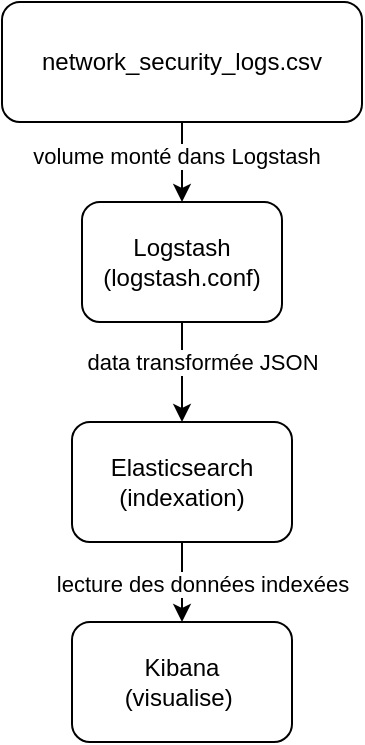 <mxfile version="27.1.3">
  <diagram name="Page-1" id="kHL9fatmjpfbWwpX22Xk">
    <mxGraphModel dx="1042" dy="562" grid="1" gridSize="10" guides="1" tooltips="1" connect="1" arrows="1" fold="1" page="1" pageScale="1" pageWidth="827" pageHeight="1169" math="0" shadow="0">
      <root>
        <mxCell id="0" />
        <mxCell id="1" parent="0" />
        <mxCell id="X3lawsHPaKT7ZxOj8mqJ-5" style="edgeStyle=orthogonalEdgeStyle;rounded=0;orthogonalLoop=1;jettySize=auto;html=1;entryX=0.5;entryY=0;entryDx=0;entryDy=0;" edge="1" parent="1" source="X3lawsHPaKT7ZxOj8mqJ-1" target="X3lawsHPaKT7ZxOj8mqJ-2">
          <mxGeometry relative="1" as="geometry" />
        </mxCell>
        <mxCell id="X3lawsHPaKT7ZxOj8mqJ-6" value="volume monté dans Logstash" style="edgeLabel;html=1;align=center;verticalAlign=middle;resizable=0;points=[];" vertex="1" connectable="0" parent="X3lawsHPaKT7ZxOj8mqJ-5">
          <mxGeometry x="-0.18" y="-3" relative="1" as="geometry">
            <mxPoint as="offset" />
          </mxGeometry>
        </mxCell>
        <mxCell id="X3lawsHPaKT7ZxOj8mqJ-1" value="network_security_logs.csv" style="rounded=1;whiteSpace=wrap;html=1;" vertex="1" parent="1">
          <mxGeometry x="50" y="60" width="180" height="60" as="geometry" />
        </mxCell>
        <mxCell id="X3lawsHPaKT7ZxOj8mqJ-7" value="" style="edgeStyle=orthogonalEdgeStyle;rounded=0;orthogonalLoop=1;jettySize=auto;html=1;" edge="1" parent="1" source="X3lawsHPaKT7ZxOj8mqJ-2" target="X3lawsHPaKT7ZxOj8mqJ-3">
          <mxGeometry relative="1" as="geometry" />
        </mxCell>
        <mxCell id="X3lawsHPaKT7ZxOj8mqJ-8" value="data transformée JSON" style="edgeLabel;html=1;align=center;verticalAlign=middle;resizable=0;points=[];" vertex="1" connectable="0" parent="X3lawsHPaKT7ZxOj8mqJ-7">
          <mxGeometry x="-0.224" y="-4" relative="1" as="geometry">
            <mxPoint x="14" as="offset" />
          </mxGeometry>
        </mxCell>
        <mxCell id="X3lawsHPaKT7ZxOj8mqJ-2" value="&lt;div&gt;Logstash&lt;/div&gt;&lt;div&gt;&lt;span style=&quot;background-color: transparent; color: light-dark(rgb(0, 0, 0), rgb(255, 255, 255));&quot;&gt;(logstash.conf)&lt;/span&gt;&lt;/div&gt;" style="rounded=1;whiteSpace=wrap;html=1;" vertex="1" parent="1">
          <mxGeometry x="90" y="160" width="100" height="60" as="geometry" />
        </mxCell>
        <mxCell id="X3lawsHPaKT7ZxOj8mqJ-9" value="" style="edgeStyle=orthogonalEdgeStyle;rounded=0;orthogonalLoop=1;jettySize=auto;html=1;" edge="1" parent="1" source="X3lawsHPaKT7ZxOj8mqJ-3" target="X3lawsHPaKT7ZxOj8mqJ-4">
          <mxGeometry relative="1" as="geometry" />
        </mxCell>
        <mxCell id="X3lawsHPaKT7ZxOj8mqJ-10" value="lecture des données indexées" style="edgeLabel;html=1;align=center;verticalAlign=middle;resizable=0;points=[];" vertex="1" connectable="0" parent="X3lawsHPaKT7ZxOj8mqJ-9">
          <mxGeometry x="0.22" y="-3" relative="1" as="geometry">
            <mxPoint x="13" y="-4" as="offset" />
          </mxGeometry>
        </mxCell>
        <mxCell id="X3lawsHPaKT7ZxOj8mqJ-3" value="&lt;div&gt;Elasticsearch&lt;/div&gt;&lt;div&gt;&lt;span style=&quot;background-color: transparent; color: light-dark(rgb(0, 0, 0), rgb(255, 255, 255));&quot;&gt;(indexation)&lt;/span&gt;&lt;/div&gt;" style="rounded=1;whiteSpace=wrap;html=1;" vertex="1" parent="1">
          <mxGeometry x="85" y="270" width="110" height="60" as="geometry" />
        </mxCell>
        <mxCell id="X3lawsHPaKT7ZxOj8mqJ-4" value="&lt;div&gt;Kibana&lt;/div&gt;&lt;div&gt;&lt;span style=&quot;background-color: transparent; color: light-dark(rgb(0, 0, 0), rgb(255, 255, 255));&quot;&gt;(visualise)&amp;nbsp;&lt;/span&gt;&lt;/div&gt;" style="rounded=1;whiteSpace=wrap;html=1;" vertex="1" parent="1">
          <mxGeometry x="85" y="370" width="110" height="60" as="geometry" />
        </mxCell>
      </root>
    </mxGraphModel>
  </diagram>
</mxfile>
